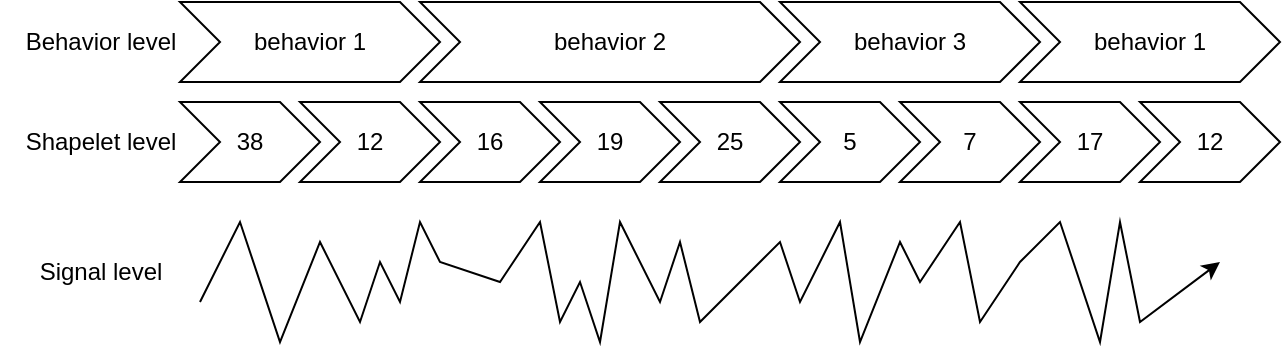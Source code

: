 <mxfile version="21.5.0" type="github">
  <diagram name="第 1 页" id="Y6tpLjsBZmcPnYHa7uQT">
    <mxGraphModel dx="1432" dy="684" grid="1" gridSize="10" guides="1" tooltips="1" connect="1" arrows="1" fold="1" page="1" pageScale="1" pageWidth="827" pageHeight="1169" math="0" shadow="0">
      <root>
        <mxCell id="0" />
        <mxCell id="1" parent="0" />
        <mxCell id="GDBSbnuzbVsaNcWUOeSd-41" value="" style="group" vertex="1" connectable="0" parent="1">
          <mxGeometry x="20" y="140" width="640" height="40" as="geometry" />
        </mxCell>
        <mxCell id="GDBSbnuzbVsaNcWUOeSd-26" value="" style="group" vertex="1" connectable="0" parent="GDBSbnuzbVsaNcWUOeSd-41">
          <mxGeometry x="90" width="550" height="40" as="geometry" />
        </mxCell>
        <mxCell id="GDBSbnuzbVsaNcWUOeSd-17" value="38" style="shape=step;perimeter=stepPerimeter;whiteSpace=wrap;html=1;fixedSize=1;" vertex="1" parent="GDBSbnuzbVsaNcWUOeSd-26">
          <mxGeometry width="70" height="40" as="geometry" />
        </mxCell>
        <mxCell id="GDBSbnuzbVsaNcWUOeSd-18" value="12" style="shape=step;perimeter=stepPerimeter;whiteSpace=wrap;html=1;fixedSize=1;" vertex="1" parent="GDBSbnuzbVsaNcWUOeSd-26">
          <mxGeometry x="60" width="70" height="40" as="geometry" />
        </mxCell>
        <mxCell id="GDBSbnuzbVsaNcWUOeSd-19" value="16" style="shape=step;perimeter=stepPerimeter;whiteSpace=wrap;html=1;fixedSize=1;" vertex="1" parent="GDBSbnuzbVsaNcWUOeSd-26">
          <mxGeometry x="120" width="70" height="40" as="geometry" />
        </mxCell>
        <mxCell id="GDBSbnuzbVsaNcWUOeSd-20" value="19" style="shape=step;perimeter=stepPerimeter;whiteSpace=wrap;html=1;fixedSize=1;" vertex="1" parent="GDBSbnuzbVsaNcWUOeSd-26">
          <mxGeometry x="180" width="70" height="40" as="geometry" />
        </mxCell>
        <mxCell id="GDBSbnuzbVsaNcWUOeSd-21" value="25" style="shape=step;perimeter=stepPerimeter;whiteSpace=wrap;html=1;fixedSize=1;" vertex="1" parent="GDBSbnuzbVsaNcWUOeSd-26">
          <mxGeometry x="240" width="70" height="40" as="geometry" />
        </mxCell>
        <mxCell id="GDBSbnuzbVsaNcWUOeSd-22" value="5" style="shape=step;perimeter=stepPerimeter;whiteSpace=wrap;html=1;fixedSize=1;" vertex="1" parent="GDBSbnuzbVsaNcWUOeSd-26">
          <mxGeometry x="300" width="70" height="40" as="geometry" />
        </mxCell>
        <mxCell id="GDBSbnuzbVsaNcWUOeSd-23" value="7" style="shape=step;perimeter=stepPerimeter;whiteSpace=wrap;html=1;fixedSize=1;" vertex="1" parent="GDBSbnuzbVsaNcWUOeSd-26">
          <mxGeometry x="360" width="70" height="40" as="geometry" />
        </mxCell>
        <mxCell id="GDBSbnuzbVsaNcWUOeSd-24" value="17" style="shape=step;perimeter=stepPerimeter;whiteSpace=wrap;html=1;fixedSize=1;" vertex="1" parent="GDBSbnuzbVsaNcWUOeSd-26">
          <mxGeometry x="420" width="70" height="40" as="geometry" />
        </mxCell>
        <mxCell id="GDBSbnuzbVsaNcWUOeSd-25" value="12" style="shape=step;perimeter=stepPerimeter;whiteSpace=wrap;html=1;fixedSize=1;" vertex="1" parent="GDBSbnuzbVsaNcWUOeSd-26">
          <mxGeometry x="480" width="70" height="40" as="geometry" />
        </mxCell>
        <mxCell id="GDBSbnuzbVsaNcWUOeSd-37" value="Shapelet level" style="text;html=1;align=center;verticalAlign=middle;resizable=0;points=[];autosize=1;strokeColor=none;fillColor=none;" vertex="1" parent="GDBSbnuzbVsaNcWUOeSd-41">
          <mxGeometry y="5" width="100" height="30" as="geometry" />
        </mxCell>
        <mxCell id="GDBSbnuzbVsaNcWUOeSd-42" value="" style="group" vertex="1" connectable="0" parent="1">
          <mxGeometry x="20" y="90" width="640" height="40" as="geometry" />
        </mxCell>
        <mxCell id="GDBSbnuzbVsaNcWUOeSd-27" value="behavior 1" style="shape=step;perimeter=stepPerimeter;whiteSpace=wrap;html=1;fixedSize=1;" vertex="1" parent="GDBSbnuzbVsaNcWUOeSd-42">
          <mxGeometry x="90" width="130" height="40" as="geometry" />
        </mxCell>
        <mxCell id="GDBSbnuzbVsaNcWUOeSd-28" value="behavior 2" style="shape=step;perimeter=stepPerimeter;whiteSpace=wrap;html=1;fixedSize=1;" vertex="1" parent="GDBSbnuzbVsaNcWUOeSd-42">
          <mxGeometry x="210" width="190" height="40" as="geometry" />
        </mxCell>
        <mxCell id="GDBSbnuzbVsaNcWUOeSd-29" value="behavior 3" style="shape=step;perimeter=stepPerimeter;whiteSpace=wrap;html=1;fixedSize=1;" vertex="1" parent="GDBSbnuzbVsaNcWUOeSd-42">
          <mxGeometry x="390" width="130" height="40" as="geometry" />
        </mxCell>
        <mxCell id="GDBSbnuzbVsaNcWUOeSd-30" value="behavior 1" style="shape=step;perimeter=stepPerimeter;whiteSpace=wrap;html=1;fixedSize=1;" vertex="1" parent="GDBSbnuzbVsaNcWUOeSd-42">
          <mxGeometry x="510" width="130" height="40" as="geometry" />
        </mxCell>
        <mxCell id="GDBSbnuzbVsaNcWUOeSd-38" value="Behavior level" style="text;html=1;align=center;verticalAlign=middle;resizable=0;points=[];autosize=1;strokeColor=none;fillColor=none;" vertex="1" parent="GDBSbnuzbVsaNcWUOeSd-42">
          <mxGeometry y="5" width="100" height="30" as="geometry" />
        </mxCell>
        <mxCell id="GDBSbnuzbVsaNcWUOeSd-43" value="" style="group" vertex="1" connectable="0" parent="1">
          <mxGeometry x="30" y="200" width="560" height="60" as="geometry" />
        </mxCell>
        <mxCell id="GDBSbnuzbVsaNcWUOeSd-39" value="" style="endArrow=classic;html=1;rounded=0;" edge="1" parent="GDBSbnuzbVsaNcWUOeSd-43">
          <mxGeometry width="50" height="50" relative="1" as="geometry">
            <mxPoint x="90" y="40" as="sourcePoint" />
            <mxPoint x="600" y="20" as="targetPoint" />
            <Array as="points">
              <mxPoint x="110" />
              <mxPoint x="130" y="60" />
              <mxPoint x="150" y="10" />
              <mxPoint x="170" y="50" />
              <mxPoint x="180" y="20" />
              <mxPoint x="190" y="40" />
              <mxPoint x="200" />
              <mxPoint x="210" y="20" />
              <mxPoint x="240" y="30" />
              <mxPoint x="260" />
              <mxPoint x="270" y="50" />
              <mxPoint x="280" y="30" />
              <mxPoint x="290" y="60" />
              <mxPoint x="300" />
              <mxPoint x="320" y="40" />
              <mxPoint x="330" y="10" />
              <mxPoint x="340" y="50" />
              <mxPoint x="380" y="10" />
              <mxPoint x="390" y="40" />
              <mxPoint x="410" />
              <mxPoint x="420" y="60" />
              <mxPoint x="440" y="10" />
              <mxPoint x="450" y="30" />
              <mxPoint x="470" />
              <mxPoint x="480" y="50" />
              <mxPoint x="500" y="20" />
              <mxPoint x="520" />
              <mxPoint x="540" y="60" />
              <mxPoint x="550" />
              <mxPoint x="560" y="50" />
            </Array>
          </mxGeometry>
        </mxCell>
        <mxCell id="GDBSbnuzbVsaNcWUOeSd-40" value="Signal level" style="text;html=1;align=center;verticalAlign=middle;resizable=0;points=[];autosize=1;strokeColor=none;fillColor=none;" vertex="1" parent="GDBSbnuzbVsaNcWUOeSd-43">
          <mxGeometry y="10" width="80" height="30" as="geometry" />
        </mxCell>
      </root>
    </mxGraphModel>
  </diagram>
</mxfile>
